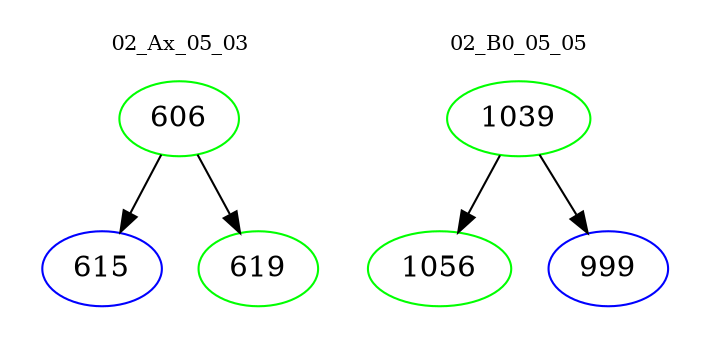 digraph{
subgraph cluster_0 {
color = white
label = "02_Ax_05_03";
fontsize=10;
T0_606 [label="606", color="green"]
T0_606 -> T0_615 [color="black"]
T0_615 [label="615", color="blue"]
T0_606 -> T0_619 [color="black"]
T0_619 [label="619", color="green"]
}
subgraph cluster_1 {
color = white
label = "02_B0_05_05";
fontsize=10;
T1_1039 [label="1039", color="green"]
T1_1039 -> T1_1056 [color="black"]
T1_1056 [label="1056", color="green"]
T1_1039 -> T1_999 [color="black"]
T1_999 [label="999", color="blue"]
}
}

